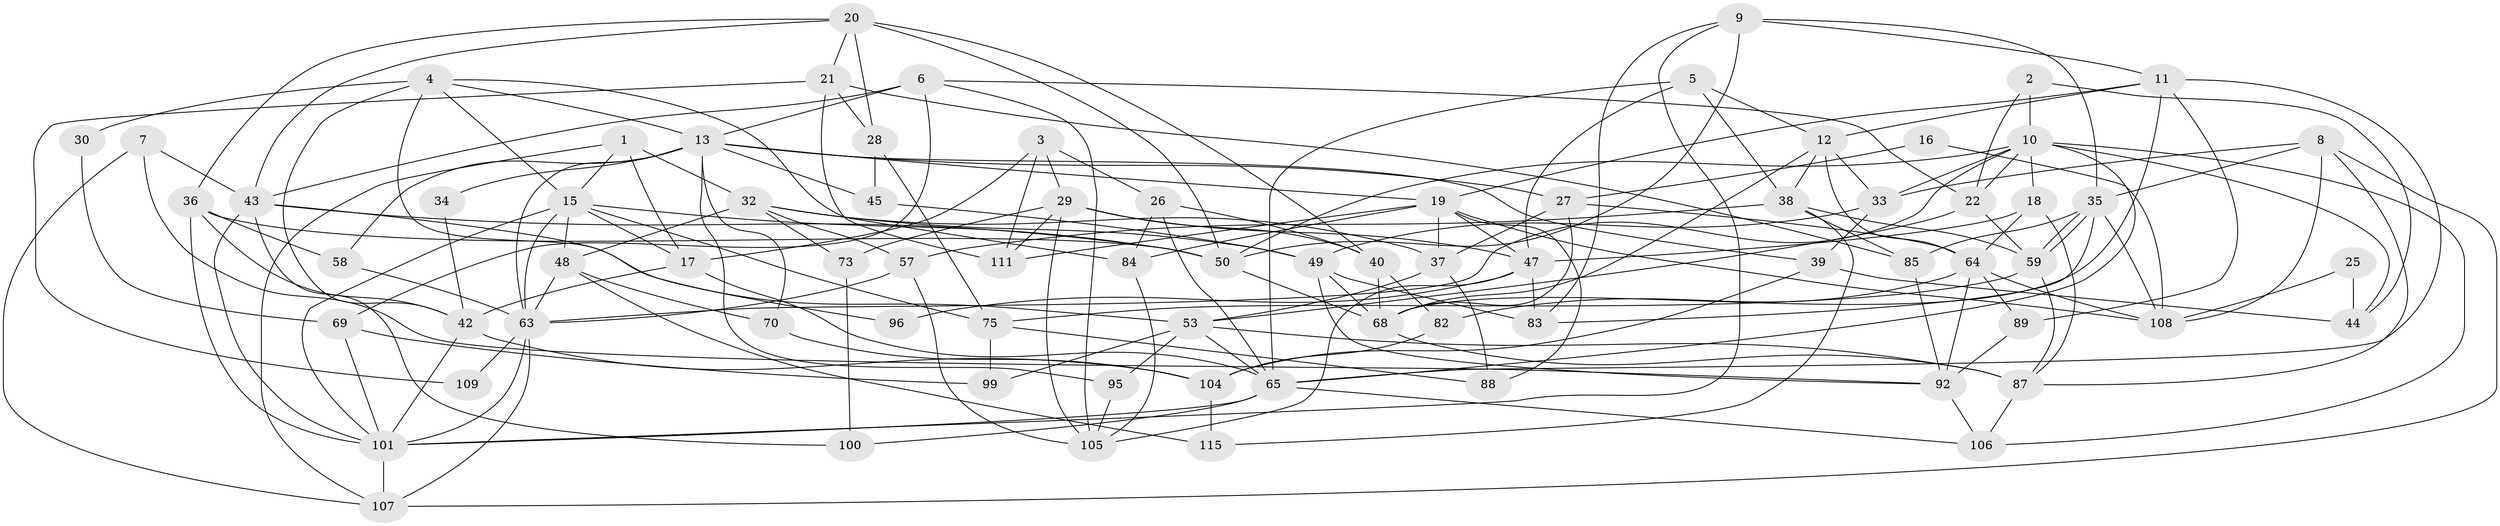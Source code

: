 // Generated by graph-tools (version 1.1) at 2025/52/02/27/25 19:52:07]
// undirected, 77 vertices, 191 edges
graph export_dot {
graph [start="1"]
  node [color=gray90,style=filled];
  1;
  2;
  3;
  4 [super="+67"];
  5 [super="+14"];
  6 [super="+91"];
  7;
  8 [super="+62"];
  9 [super="+46"];
  10 [super="+98"];
  11 [super="+31"];
  12 [super="+93"];
  13 [super="+23"];
  15 [super="+71"];
  16;
  17 [super="+55"];
  18;
  19 [super="+56"];
  20 [super="+24"];
  21;
  22 [super="+41"];
  25;
  26 [super="+52"];
  27;
  28 [super="+60"];
  29;
  30;
  32 [super="+76"];
  33 [super="+102"];
  34;
  35 [super="+66"];
  36;
  37 [super="+51"];
  38 [super="+54"];
  39;
  40 [super="+72"];
  42 [super="+114"];
  43 [super="+61"];
  44;
  45;
  47 [super="+78"];
  48;
  49;
  50 [super="+79"];
  53;
  57 [super="+77"];
  58;
  59 [super="+81"];
  63 [super="+80"];
  64 [super="+74"];
  65 [super="+90"];
  68 [super="+94"];
  69;
  70;
  73;
  75 [super="+86"];
  82;
  83;
  84;
  85;
  87 [super="+97"];
  88 [super="+103"];
  89;
  92 [super="+116"];
  95;
  96;
  99;
  100;
  101 [super="+112"];
  104;
  105 [super="+110"];
  106;
  107;
  108 [super="+113"];
  109;
  111;
  115;
  1 -- 15;
  1 -- 32;
  1 -- 107;
  1 -- 17;
  2 -- 44;
  2 -- 22;
  2 -- 10;
  3 -- 17;
  3 -- 111;
  3 -- 26;
  3 -- 29;
  4 -- 13;
  4 -- 84;
  4 -- 96;
  4 -- 42;
  4 -- 30;
  4 -- 15;
  5 -- 38;
  5 -- 65;
  5 -- 12;
  5 -- 47;
  6 -- 22;
  6 -- 69;
  6 -- 43;
  6 -- 13;
  6 -- 105;
  7 -- 107;
  7 -- 43;
  7 -- 92;
  8 -- 33;
  8 -- 107;
  8 -- 35;
  8 -- 108;
  8 -- 87;
  9 -- 101;
  9 -- 11;
  9 -- 83;
  9 -- 35;
  9 -- 50;
  10 -- 106;
  10 -- 18;
  10 -- 33;
  10 -- 65;
  10 -- 50;
  10 -- 44;
  10 -- 63;
  10 -- 22;
  11 -- 68;
  11 -- 19;
  11 -- 65;
  11 -- 89;
  11 -- 12;
  12 -- 68;
  12 -- 33;
  12 -- 64;
  12 -- 38;
  13 -- 27;
  13 -- 45;
  13 -- 58;
  13 -- 34;
  13 -- 39;
  13 -- 70;
  13 -- 95;
  13 -- 63;
  13 -- 19;
  15 -- 75;
  15 -- 101;
  15 -- 17;
  15 -- 48;
  15 -- 50;
  15 -- 63;
  16 -- 27;
  16 -- 108;
  17 -- 65;
  17 -- 42;
  18 -- 64;
  18 -- 87;
  18 -- 47;
  19 -- 47;
  19 -- 84;
  19 -- 108;
  19 -- 37;
  19 -- 111;
  19 -- 88;
  20 -- 43;
  20 -- 50;
  20 -- 21;
  20 -- 36;
  20 -- 40;
  20 -- 28;
  21 -- 85;
  21 -- 111;
  21 -- 109;
  21 -- 28;
  22 -- 59;
  22 -- 53;
  25 -- 44;
  25 -- 108;
  26 -- 84;
  26 -- 40;
  26 -- 65;
  27 -- 68;
  27 -- 64;
  27 -- 37;
  28 -- 45;
  28 -- 75;
  29 -- 73;
  29 -- 111;
  29 -- 40;
  29 -- 105;
  29 -- 47;
  30 -- 69;
  32 -- 57;
  32 -- 37;
  32 -- 49;
  32 -- 48;
  32 -- 73;
  33 -- 49;
  33 -- 39;
  34 -- 42;
  35 -- 59;
  35 -- 59;
  35 -- 108;
  35 -- 83;
  35 -- 85;
  36 -- 50;
  36 -- 42;
  36 -- 58;
  36 -- 101;
  37 -- 53;
  37 -- 88;
  38 -- 57;
  38 -- 115;
  38 -- 85;
  38 -- 59;
  39 -- 44;
  39 -- 104;
  40 -- 82;
  40 -- 68;
  42 -- 104 [weight=2];
  42 -- 101;
  43 -- 50;
  43 -- 100;
  43 -- 53;
  43 -- 101;
  45 -- 49;
  47 -- 96;
  47 -- 105;
  47 -- 83;
  48 -- 63;
  48 -- 70;
  48 -- 115;
  49 -- 83;
  49 -- 92;
  49 -- 68;
  50 -- 68;
  53 -- 65;
  53 -- 87;
  53 -- 95;
  53 -- 99;
  57 -- 63;
  57 -- 105;
  58 -- 63;
  59 -- 87;
  59 -- 75;
  63 -- 107;
  63 -- 109;
  63 -- 101;
  64 -- 89;
  64 -- 108 [weight=2];
  64 -- 82;
  64 -- 92;
  65 -- 100;
  65 -- 106;
  65 -- 101;
  68 -- 87;
  69 -- 101;
  69 -- 99;
  70 -- 104;
  73 -- 100;
  75 -- 88;
  75 -- 99;
  82 -- 104;
  84 -- 105;
  85 -- 92;
  87 -- 106;
  89 -- 92;
  92 -- 106;
  95 -- 105;
  101 -- 107;
  104 -- 115;
}
